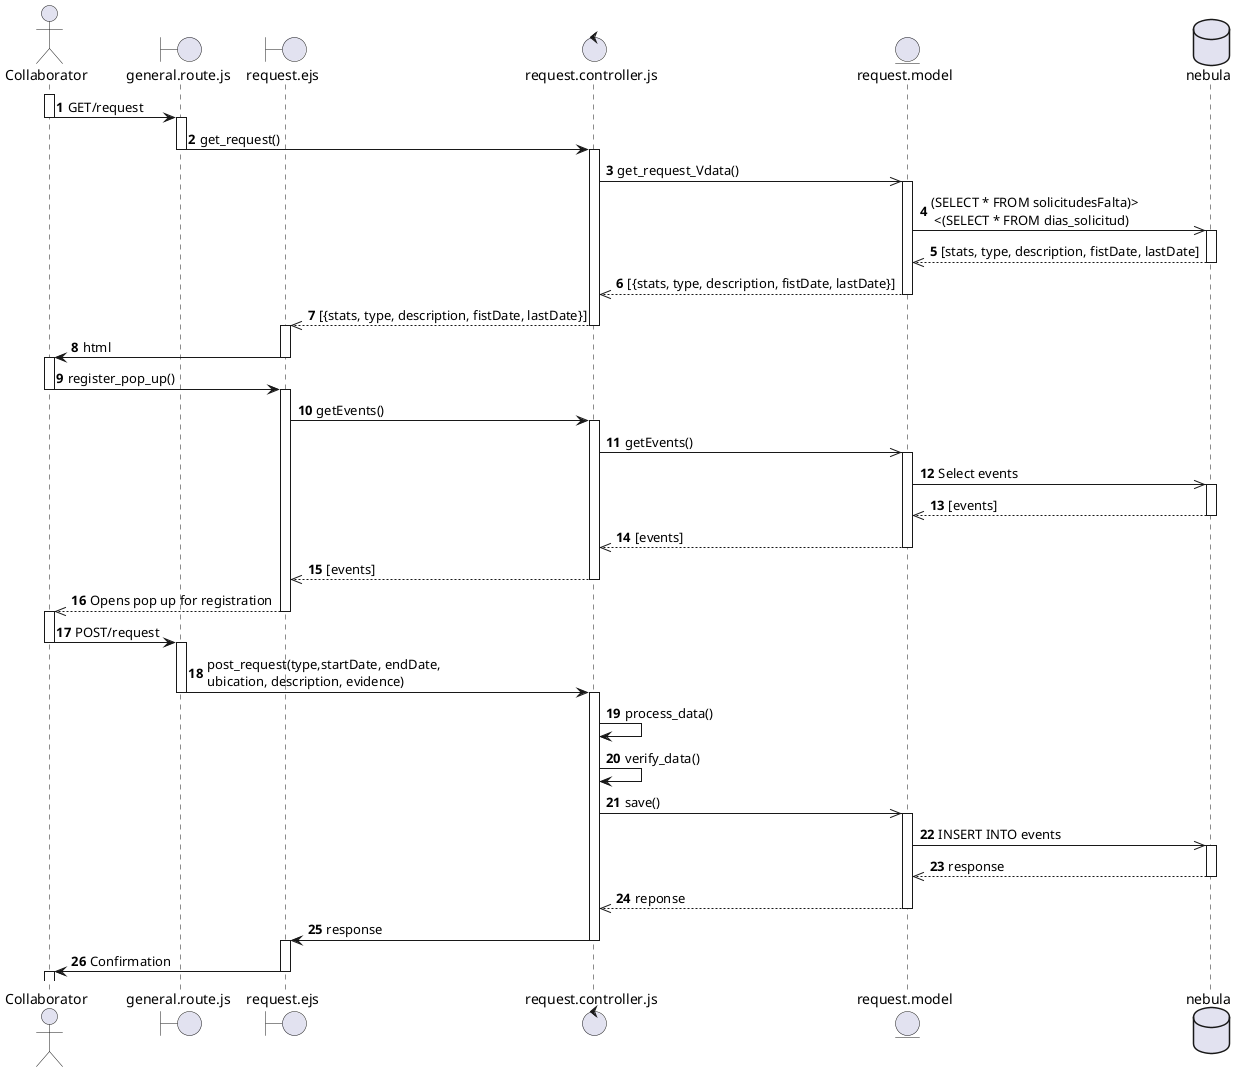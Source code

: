 @startuml Prueba
autonumber
actor Collaborator
boundary general.route.js as gRoutes
boundary request.ejs as rView
control request.controller.js as rController
entity request.model as rModel
database nebula as neb

activate Collaborator
Collaborator -> gRoutes : GET/request
deactivate Collaborator

activate gRoutes
gRoutes -> rController: get_request()
deactivate gRoutes

activate rController
rController ->> rModel: get_request_Vdata()

activate rModel
rModel ->> neb: (SELECT * FROM solicitudesFalta)>\n <(SELECT * FROM dias_solicitud)

activate neb
neb-->> rModel: [stats, type, description, fistDate, lastDate]
deactivate neb

rModel -->> rController: [{stats, type, description, fistDate, lastDate}]
deactivate rModel

rController -->> rView: [{stats, type, description, fistDate, lastDate}]
deactivate rController

activate rView
rView -> Collaborator: html
deactivate rView

activate Collaborator
Collaborator -> rView : register_pop_up()
deactivate Collaborator

activate rView
rView -> rController : getEvents()
activate rController
rController ->> rModel : getEvents()
activate rModel
rModel ->> neb : Select events
activate neb
neb -->> rModel : [events]
deactivate neb
rModel -->> rController : [events]
deactivate rModel
rController -->> rView : [events]
deactivate rController

rView -->> Collaborator : Opens pop up for registration
deactivate rView
activate Collaborator  




Collaborator -> gRoutes :POST/request
deactivate Collaborator


activate gRoutes
gRoutes -> rController : post_request(type,startDate, endDate, \nubication, description, evidence)
deactivate gRoutes

' Pre-procesa información antes de guardarla en db
' De rango a dias específicos que se guardan en db

activate rController
rController -> rController: process_data()
rController -> rController : verify_data()
rController ->> rModel: save()

activate rModel
rModel ->> neb : INSERT INTO events
activate neb
neb -->> rModel : response
deactivate neb
rModel -->> rController : reponse
deactivate rModel
rController -> rView : response
deactivate rController
activate rView 
rView -> Collaborator : Confirmation
deactivate rView
activate Collaborator





@enduml